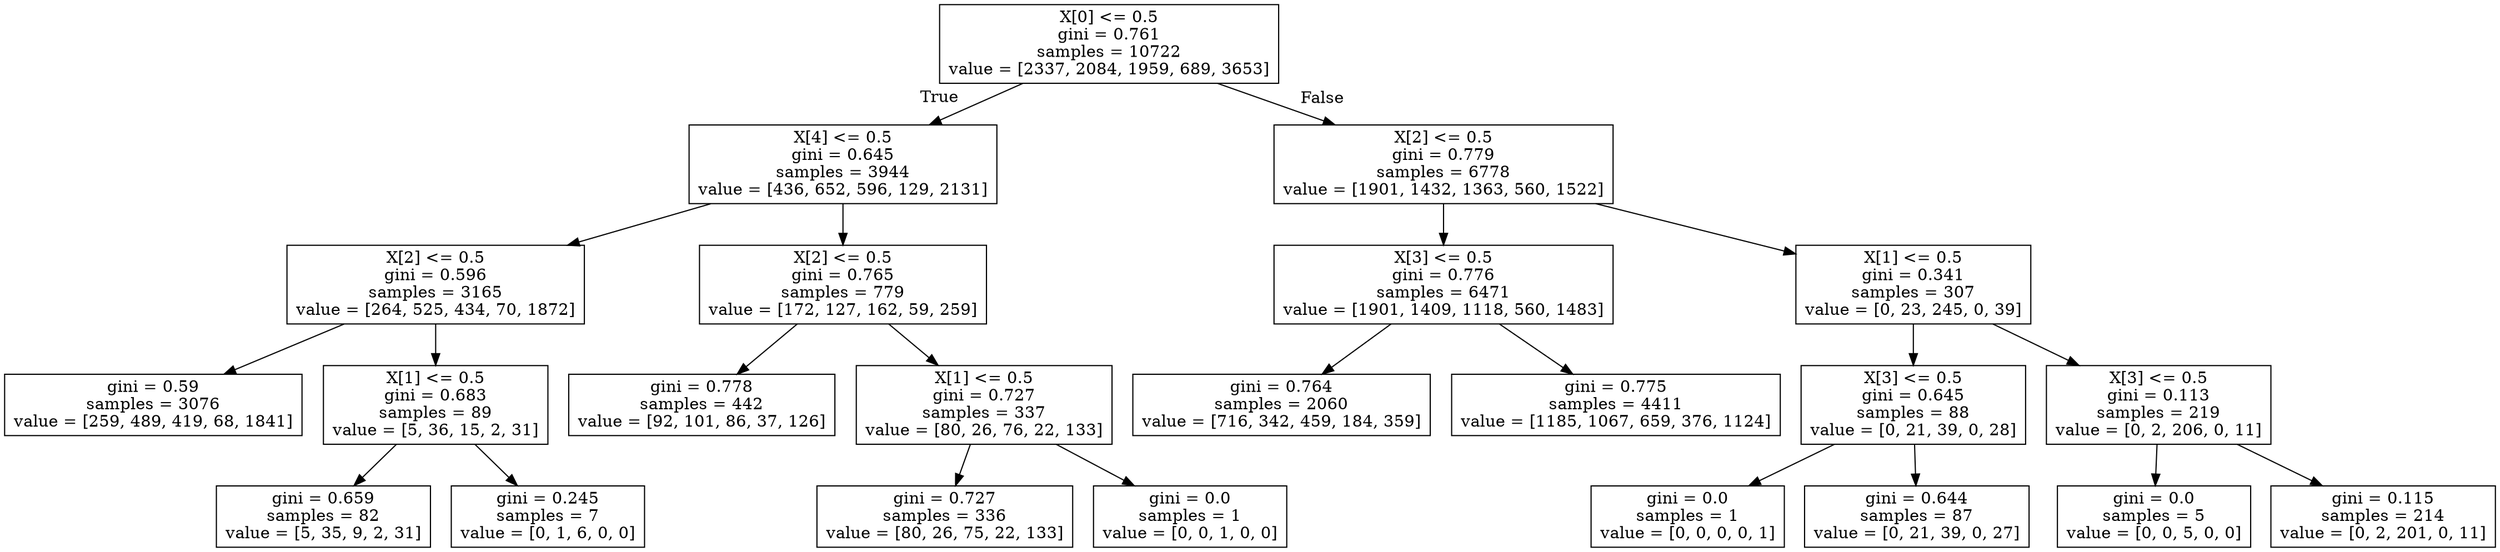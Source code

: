 digraph Tree {
node [shape=box] ;
0 [label="X[0] <= 0.5\ngini = 0.761\nsamples = 10722\nvalue = [2337, 2084, 1959, 689, 3653]"] ;
1 [label="X[4] <= 0.5\ngini = 0.645\nsamples = 3944\nvalue = [436, 652, 596, 129, 2131]"] ;
0 -> 1 [labeldistance=2.5, labelangle=45, headlabel="True"] ;
2 [label="X[2] <= 0.5\ngini = 0.596\nsamples = 3165\nvalue = [264, 525, 434, 70, 1872]"] ;
1 -> 2 ;
3 [label="gini = 0.59\nsamples = 3076\nvalue = [259, 489, 419, 68, 1841]"] ;
2 -> 3 ;
4 [label="X[1] <= 0.5\ngini = 0.683\nsamples = 89\nvalue = [5, 36, 15, 2, 31]"] ;
2 -> 4 ;
5 [label="gini = 0.659\nsamples = 82\nvalue = [5, 35, 9, 2, 31]"] ;
4 -> 5 ;
6 [label="gini = 0.245\nsamples = 7\nvalue = [0, 1, 6, 0, 0]"] ;
4 -> 6 ;
7 [label="X[2] <= 0.5\ngini = 0.765\nsamples = 779\nvalue = [172, 127, 162, 59, 259]"] ;
1 -> 7 ;
8 [label="gini = 0.778\nsamples = 442\nvalue = [92, 101, 86, 37, 126]"] ;
7 -> 8 ;
9 [label="X[1] <= 0.5\ngini = 0.727\nsamples = 337\nvalue = [80, 26, 76, 22, 133]"] ;
7 -> 9 ;
10 [label="gini = 0.727\nsamples = 336\nvalue = [80, 26, 75, 22, 133]"] ;
9 -> 10 ;
11 [label="gini = 0.0\nsamples = 1\nvalue = [0, 0, 1, 0, 0]"] ;
9 -> 11 ;
12 [label="X[2] <= 0.5\ngini = 0.779\nsamples = 6778\nvalue = [1901, 1432, 1363, 560, 1522]"] ;
0 -> 12 [labeldistance=2.5, labelangle=-45, headlabel="False"] ;
13 [label="X[3] <= 0.5\ngini = 0.776\nsamples = 6471\nvalue = [1901, 1409, 1118, 560, 1483]"] ;
12 -> 13 ;
14 [label="gini = 0.764\nsamples = 2060\nvalue = [716, 342, 459, 184, 359]"] ;
13 -> 14 ;
15 [label="gini = 0.775\nsamples = 4411\nvalue = [1185, 1067, 659, 376, 1124]"] ;
13 -> 15 ;
16 [label="X[1] <= 0.5\ngini = 0.341\nsamples = 307\nvalue = [0, 23, 245, 0, 39]"] ;
12 -> 16 ;
17 [label="X[3] <= 0.5\ngini = 0.645\nsamples = 88\nvalue = [0, 21, 39, 0, 28]"] ;
16 -> 17 ;
18 [label="gini = 0.0\nsamples = 1\nvalue = [0, 0, 0, 0, 1]"] ;
17 -> 18 ;
19 [label="gini = 0.644\nsamples = 87\nvalue = [0, 21, 39, 0, 27]"] ;
17 -> 19 ;
20 [label="X[3] <= 0.5\ngini = 0.113\nsamples = 219\nvalue = [0, 2, 206, 0, 11]"] ;
16 -> 20 ;
21 [label="gini = 0.0\nsamples = 5\nvalue = [0, 0, 5, 0, 0]"] ;
20 -> 21 ;
22 [label="gini = 0.115\nsamples = 214\nvalue = [0, 2, 201, 0, 11]"] ;
20 -> 22 ;
}